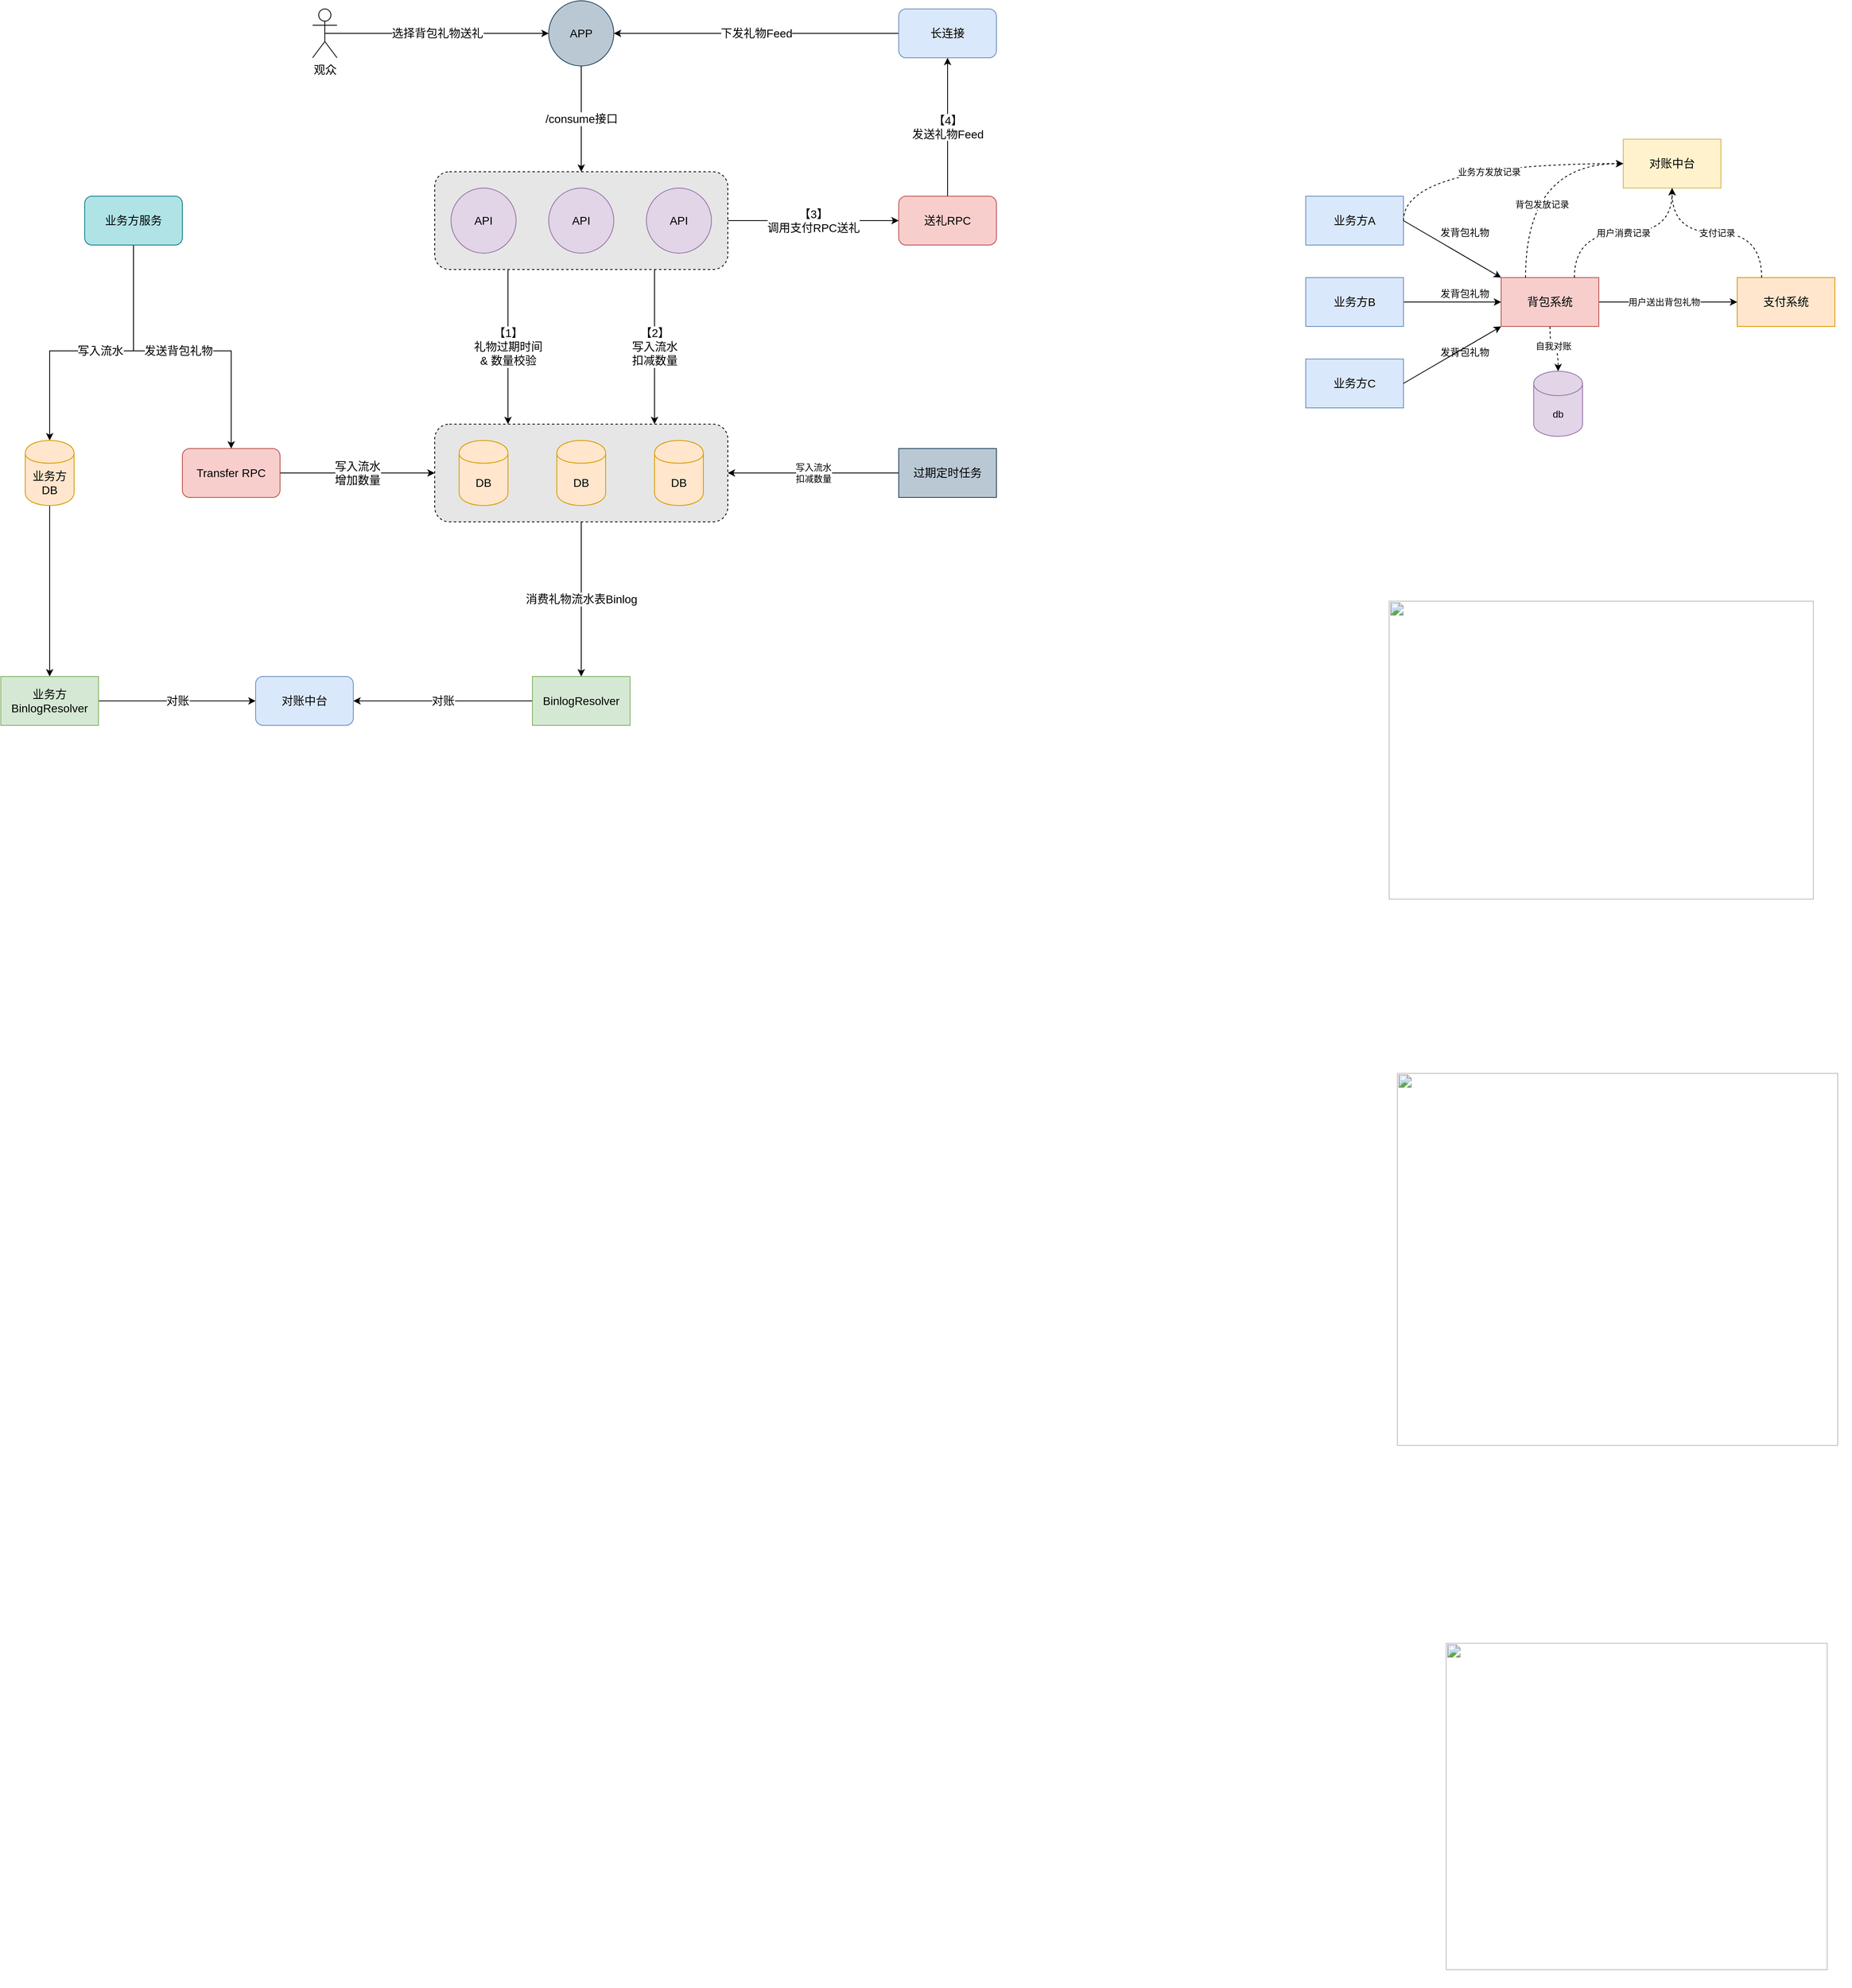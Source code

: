 <mxfile version="21.1.5" type="github">
  <diagram name="第 1 页" id="T0Va8UJ4iWSqnu5BUeQg">
    <mxGraphModel dx="4558" dy="2094" grid="1" gridSize="10" guides="1" tooltips="1" connect="1" arrows="1" fold="1" page="1" pageScale="1" pageWidth="827" pageHeight="1169" math="0" shadow="0">
      <root>
        <mxCell id="0" />
        <mxCell id="1" parent="0" />
        <mxCell id="EWQLthnVimHrSyFKvf6X-1" value="【1】&lt;br&gt;礼物过期时间&lt;br&gt;&amp;amp; 数量校验" style="edgeStyle=orthogonalEdgeStyle;rounded=0;orthogonalLoop=1;jettySize=auto;html=1;exitX=0.25;exitY=1;exitDx=0;exitDy=0;entryX=0.25;entryY=0;entryDx=0;entryDy=0;fontSize=14;" edge="1" parent="1" source="EWQLthnVimHrSyFKvf6X-5" target="EWQLthnVimHrSyFKvf6X-14">
          <mxGeometry relative="1" as="geometry" />
        </mxCell>
        <mxCell id="EWQLthnVimHrSyFKvf6X-2" value="【2】&lt;br&gt;写入流水&lt;br&gt;扣减数量" style="edgeStyle=orthogonalEdgeStyle;rounded=0;orthogonalLoop=1;jettySize=auto;html=1;exitX=0.75;exitY=1;exitDx=0;exitDy=0;entryX=0.75;entryY=0;entryDx=0;entryDy=0;fontSize=14;" edge="1" parent="1" source="EWQLthnVimHrSyFKvf6X-5" target="EWQLthnVimHrSyFKvf6X-14">
          <mxGeometry relative="1" as="geometry" />
        </mxCell>
        <mxCell id="EWQLthnVimHrSyFKvf6X-3" value="【3】&lt;br&gt;调用支付RPC送礼" style="edgeStyle=orthogonalEdgeStyle;rounded=0;orthogonalLoop=1;jettySize=auto;html=1;exitX=1;exitY=0.5;exitDx=0;exitDy=0;fontSize=14;" edge="1" parent="1" source="EWQLthnVimHrSyFKvf6X-5" target="EWQLthnVimHrSyFKvf6X-20">
          <mxGeometry relative="1" as="geometry" />
        </mxCell>
        <mxCell id="EWQLthnVimHrSyFKvf6X-4" value="【4】&lt;br&gt;发送礼物Feed" style="rounded=0;orthogonalLoop=1;jettySize=auto;html=1;exitX=0.5;exitY=0;exitDx=0;exitDy=0;entryX=0.5;entryY=1;entryDx=0;entryDy=0;fontSize=14;" edge="1" parent="1" source="EWQLthnVimHrSyFKvf6X-20" target="EWQLthnVimHrSyFKvf6X-22">
          <mxGeometry relative="1" as="geometry" />
        </mxCell>
        <mxCell id="EWQLthnVimHrSyFKvf6X-5" value="" style="rounded=1;whiteSpace=wrap;html=1;fontSize=14;labelBackgroundColor=none;fillColor=#E6E6E6;strokeColor=#000000;dashed=1;" vertex="1" parent="1">
          <mxGeometry x="90" y="340" width="360" height="120" as="geometry" />
        </mxCell>
        <mxCell id="EWQLthnVimHrSyFKvf6X-6" value="&lt;span&gt;选择背包礼物送礼&lt;/span&gt;" style="edgeStyle=orthogonalEdgeStyle;rounded=0;orthogonalLoop=1;jettySize=auto;html=1;exitX=0.5;exitY=0.5;exitDx=0;exitDy=0;exitPerimeter=0;entryX=0;entryY=0.5;entryDx=0;entryDy=0;fontSize=14;" edge="1" parent="1" source="EWQLthnVimHrSyFKvf6X-7" target="EWQLthnVimHrSyFKvf6X-9">
          <mxGeometry relative="1" as="geometry" />
        </mxCell>
        <mxCell id="EWQLthnVimHrSyFKvf6X-7" value="观众" style="shape=umlActor;verticalLabelPosition=bottom;labelBackgroundColor=#ffffff;verticalAlign=top;html=1;outlineConnect=0;fontSize=14;" vertex="1" parent="1">
          <mxGeometry x="-60" y="140" width="30" height="60" as="geometry" />
        </mxCell>
        <mxCell id="EWQLthnVimHrSyFKvf6X-8" value="&lt;span&gt;/consume接口&lt;/span&gt;" style="edgeStyle=orthogonalEdgeStyle;rounded=0;orthogonalLoop=1;jettySize=auto;html=1;exitX=0.5;exitY=1;exitDx=0;exitDy=0;fontSize=14;" edge="1" parent="1" source="EWQLthnVimHrSyFKvf6X-9" target="EWQLthnVimHrSyFKvf6X-5">
          <mxGeometry relative="1" as="geometry" />
        </mxCell>
        <mxCell id="EWQLthnVimHrSyFKvf6X-9" value="APP" style="ellipse;whiteSpace=wrap;html=1;aspect=fixed;fontSize=14;fillColor=#bac8d3;strokeColor=#23445d;" vertex="1" parent="1">
          <mxGeometry x="230" y="130" width="80" height="80" as="geometry" />
        </mxCell>
        <mxCell id="EWQLthnVimHrSyFKvf6X-10" value="API" style="ellipse;whiteSpace=wrap;html=1;aspect=fixed;fontSize=14;fillColor=#e1d5e7;strokeColor=#9673a6;" vertex="1" parent="1">
          <mxGeometry x="110" y="360" width="80" height="80" as="geometry" />
        </mxCell>
        <mxCell id="EWQLthnVimHrSyFKvf6X-11" value="API" style="ellipse;whiteSpace=wrap;html=1;aspect=fixed;fontSize=14;fillColor=#e1d5e7;strokeColor=#9673a6;" vertex="1" parent="1">
          <mxGeometry x="230" y="360" width="80" height="80" as="geometry" />
        </mxCell>
        <mxCell id="EWQLthnVimHrSyFKvf6X-12" value="API" style="ellipse;whiteSpace=wrap;html=1;aspect=fixed;fontSize=14;fillColor=#e1d5e7;strokeColor=#9673a6;" vertex="1" parent="1">
          <mxGeometry x="350" y="360" width="80" height="80" as="geometry" />
        </mxCell>
        <mxCell id="EWQLthnVimHrSyFKvf6X-13" value="消费礼物流水表Binlog" style="edgeStyle=orthogonalEdgeStyle;rounded=0;orthogonalLoop=1;jettySize=auto;html=1;exitX=0.5;exitY=1;exitDx=0;exitDy=0;fontSize=14;" edge="1" parent="1" source="EWQLthnVimHrSyFKvf6X-14" target="EWQLthnVimHrSyFKvf6X-19">
          <mxGeometry relative="1" as="geometry" />
        </mxCell>
        <mxCell id="EWQLthnVimHrSyFKvf6X-14" value="" style="rounded=1;whiteSpace=wrap;html=1;fontSize=14;labelBackgroundColor=none;fillColor=#E6E6E6;strokeColor=#000000;dashed=1;" vertex="1" parent="1">
          <mxGeometry x="90" y="650" width="360" height="120" as="geometry" />
        </mxCell>
        <mxCell id="EWQLthnVimHrSyFKvf6X-15" value="DB" style="shape=cylinder;whiteSpace=wrap;html=1;boundedLbl=1;backgroundOutline=1;labelBackgroundColor=none;strokeColor=#d79b00;fillColor=#ffe6cc;fontSize=14;" vertex="1" parent="1">
          <mxGeometry x="120" y="670" width="60" height="80" as="geometry" />
        </mxCell>
        <mxCell id="EWQLthnVimHrSyFKvf6X-16" value="DB" style="shape=cylinder;whiteSpace=wrap;html=1;boundedLbl=1;backgroundOutline=1;labelBackgroundColor=none;strokeColor=#d79b00;fillColor=#ffe6cc;fontSize=14;" vertex="1" parent="1">
          <mxGeometry x="240" y="670" width="60" height="80" as="geometry" />
        </mxCell>
        <mxCell id="EWQLthnVimHrSyFKvf6X-17" value="DB" style="shape=cylinder;whiteSpace=wrap;html=1;boundedLbl=1;backgroundOutline=1;labelBackgroundColor=none;strokeColor=#d79b00;fillColor=#ffe6cc;fontSize=14;" vertex="1" parent="1">
          <mxGeometry x="360" y="670" width="60" height="80" as="geometry" />
        </mxCell>
        <mxCell id="EWQLthnVimHrSyFKvf6X-18" value="对账" style="edgeStyle=orthogonalEdgeStyle;rounded=0;orthogonalLoop=1;jettySize=auto;html=1;exitX=0;exitY=0.5;exitDx=0;exitDy=0;entryX=1;entryY=0.5;entryDx=0;entryDy=0;fontSize=14;" edge="1" parent="1" source="EWQLthnVimHrSyFKvf6X-19" target="EWQLthnVimHrSyFKvf6X-32">
          <mxGeometry relative="1" as="geometry" />
        </mxCell>
        <mxCell id="EWQLthnVimHrSyFKvf6X-19" value="BinlogResolver" style="rounded=0;whiteSpace=wrap;html=1;labelBackgroundColor=none;strokeColor=#82b366;fillColor=#d5e8d4;fontSize=14;" vertex="1" parent="1">
          <mxGeometry x="210" y="960" width="120" height="60" as="geometry" />
        </mxCell>
        <mxCell id="EWQLthnVimHrSyFKvf6X-20" value="送礼RPC" style="rounded=1;whiteSpace=wrap;html=1;labelBackgroundColor=none;strokeColor=#b85450;fillColor=#f8cecc;fontSize=14;" vertex="1" parent="1">
          <mxGeometry x="660" y="370" width="120" height="60" as="geometry" />
        </mxCell>
        <mxCell id="EWQLthnVimHrSyFKvf6X-21" value="下发礼物Feed" style="edgeStyle=none;rounded=0;orthogonalLoop=1;jettySize=auto;html=1;exitX=0;exitY=0.5;exitDx=0;exitDy=0;entryX=1;entryY=0.5;entryDx=0;entryDy=0;fontSize=14;" edge="1" parent="1" source="EWQLthnVimHrSyFKvf6X-22" target="EWQLthnVimHrSyFKvf6X-9">
          <mxGeometry relative="1" as="geometry" />
        </mxCell>
        <mxCell id="EWQLthnVimHrSyFKvf6X-22" value="长连接" style="rounded=1;whiteSpace=wrap;html=1;labelBackgroundColor=none;strokeColor=#6c8ebf;fillColor=#dae8fc;fontSize=14;" vertex="1" parent="1">
          <mxGeometry x="660" y="140" width="120" height="60" as="geometry" />
        </mxCell>
        <mxCell id="EWQLthnVimHrSyFKvf6X-23" value="写入流水&lt;br&gt;增加数量" style="edgeStyle=none;rounded=0;orthogonalLoop=1;jettySize=auto;html=1;exitX=1;exitY=0.5;exitDx=0;exitDy=0;entryX=0;entryY=0.5;entryDx=0;entryDy=0;fontSize=14;" edge="1" parent="1" source="EWQLthnVimHrSyFKvf6X-24" target="EWQLthnVimHrSyFKvf6X-14">
          <mxGeometry relative="1" as="geometry" />
        </mxCell>
        <mxCell id="EWQLthnVimHrSyFKvf6X-24" value="Transfer RPC" style="rounded=1;whiteSpace=wrap;html=1;labelBackgroundColor=none;strokeColor=#b85450;fillColor=#f8cecc;fontSize=14;" vertex="1" parent="1">
          <mxGeometry x="-220" y="680" width="120" height="60" as="geometry" />
        </mxCell>
        <mxCell id="EWQLthnVimHrSyFKvf6X-25" value="发送背包礼物" style="edgeStyle=orthogonalEdgeStyle;rounded=0;orthogonalLoop=1;jettySize=auto;html=1;exitX=0.5;exitY=1;exitDx=0;exitDy=0;fontSize=14;" edge="1" parent="1" source="EWQLthnVimHrSyFKvf6X-27" target="EWQLthnVimHrSyFKvf6X-24">
          <mxGeometry relative="1" as="geometry">
            <Array as="points">
              <mxPoint x="-280" y="560" />
              <mxPoint x="-160" y="560" />
            </Array>
          </mxGeometry>
        </mxCell>
        <mxCell id="EWQLthnVimHrSyFKvf6X-26" value="写入流水" style="edgeStyle=orthogonalEdgeStyle;rounded=0;orthogonalLoop=1;jettySize=auto;html=1;exitX=0.5;exitY=1;exitDx=0;exitDy=0;entryX=0.5;entryY=0;entryDx=0;entryDy=0;fontSize=14;" edge="1" parent="1" source="EWQLthnVimHrSyFKvf6X-27" target="EWQLthnVimHrSyFKvf6X-29">
          <mxGeometry relative="1" as="geometry">
            <Array as="points">
              <mxPoint x="-280" y="560" />
              <mxPoint x="-383" y="560" />
            </Array>
          </mxGeometry>
        </mxCell>
        <mxCell id="EWQLthnVimHrSyFKvf6X-27" value="业务方服务" style="rounded=1;whiteSpace=wrap;html=1;labelBackgroundColor=none;strokeColor=#0e8088;fillColor=#b0e3e6;fontSize=14;" vertex="1" parent="1">
          <mxGeometry x="-340" y="370" width="120" height="60" as="geometry" />
        </mxCell>
        <mxCell id="EWQLthnVimHrSyFKvf6X-28" style="edgeStyle=orthogonalEdgeStyle;rounded=0;orthogonalLoop=1;jettySize=auto;html=1;exitX=0.5;exitY=1;exitDx=0;exitDy=0;fontSize=14;" edge="1" parent="1" source="EWQLthnVimHrSyFKvf6X-29" target="EWQLthnVimHrSyFKvf6X-31">
          <mxGeometry relative="1" as="geometry" />
        </mxCell>
        <mxCell id="EWQLthnVimHrSyFKvf6X-29" value="业务方&lt;br&gt;DB" style="shape=cylinder;whiteSpace=wrap;html=1;boundedLbl=1;backgroundOutline=1;labelBackgroundColor=none;strokeColor=#d79b00;fillColor=#ffe6cc;fontSize=14;" vertex="1" parent="1">
          <mxGeometry x="-413" y="670" width="60" height="80" as="geometry" />
        </mxCell>
        <mxCell id="EWQLthnVimHrSyFKvf6X-30" value="对账" style="edgeStyle=orthogonalEdgeStyle;rounded=0;orthogonalLoop=1;jettySize=auto;html=1;exitX=1;exitY=0.5;exitDx=0;exitDy=0;entryX=0;entryY=0.5;entryDx=0;entryDy=0;fontSize=14;" edge="1" parent="1" source="EWQLthnVimHrSyFKvf6X-31" target="EWQLthnVimHrSyFKvf6X-32">
          <mxGeometry relative="1" as="geometry" />
        </mxCell>
        <mxCell id="EWQLthnVimHrSyFKvf6X-31" value="业务方BinlogResolver" style="rounded=0;whiteSpace=wrap;html=1;labelBackgroundColor=none;strokeColor=#82b366;fillColor=#d5e8d4;fontSize=14;" vertex="1" parent="1">
          <mxGeometry x="-443" y="960" width="120" height="60" as="geometry" />
        </mxCell>
        <mxCell id="EWQLthnVimHrSyFKvf6X-32" value="对账中台" style="rounded=1;whiteSpace=wrap;html=1;labelBackgroundColor=none;strokeColor=#6c8ebf;fillColor=#dae8fc;fontSize=14;" vertex="1" parent="1">
          <mxGeometry x="-130" y="960" width="120" height="60" as="geometry" />
        </mxCell>
        <mxCell id="EWQLthnVimHrSyFKvf6X-33" value="写入流水&lt;br&gt;扣减数量" style="edgeStyle=orthogonalEdgeStyle;rounded=0;orthogonalLoop=1;jettySize=auto;html=1;exitX=0;exitY=0.5;exitDx=0;exitDy=0;entryX=1;entryY=0.5;entryDx=0;entryDy=0;" edge="1" parent="1" source="EWQLthnVimHrSyFKvf6X-34" target="EWQLthnVimHrSyFKvf6X-14">
          <mxGeometry relative="1" as="geometry" />
        </mxCell>
        <mxCell id="EWQLthnVimHrSyFKvf6X-34" value="过期定时任务" style="rounded=0;whiteSpace=wrap;html=1;labelBackgroundColor=none;strokeColor=#23445d;fillColor=#bac8d3;fontSize=14;" vertex="1" parent="1">
          <mxGeometry x="660" y="680" width="120" height="60" as="geometry" />
        </mxCell>
        <mxCell id="EWQLthnVimHrSyFKvf6X-35" value="&lt;font style=&quot;font-size: 14px&quot;&gt;业务方A&lt;/font&gt;" style="rounded=0;whiteSpace=wrap;html=1;fillColor=#dae8fc;strokeColor=#6c8ebf;" vertex="1" parent="1">
          <mxGeometry x="1160" y="370" width="120" height="60" as="geometry" />
        </mxCell>
        <mxCell id="EWQLthnVimHrSyFKvf6X-36" value="" style="edgeStyle=orthogonalEdgeStyle;rounded=0;orthogonalLoop=1;jettySize=auto;html=1;" edge="1" parent="1" source="EWQLthnVimHrSyFKvf6X-37">
          <mxGeometry relative="1" as="geometry">
            <mxPoint x="1400" y="500" as="targetPoint" />
          </mxGeometry>
        </mxCell>
        <mxCell id="EWQLthnVimHrSyFKvf6X-37" value="&lt;span style=&quot;font-size: 14px;&quot;&gt;业务方B&lt;/span&gt;" style="rounded=0;whiteSpace=wrap;html=1;fillColor=#dae8fc;strokeColor=#6c8ebf;" vertex="1" parent="1">
          <mxGeometry x="1160" y="470" width="120" height="60" as="geometry" />
        </mxCell>
        <mxCell id="EWQLthnVimHrSyFKvf6X-38" value="&lt;span style=&quot;font-size: 14px;&quot;&gt;业务方C&lt;/span&gt;" style="rounded=0;whiteSpace=wrap;html=1;fillColor=#dae8fc;strokeColor=#6c8ebf;" vertex="1" parent="1">
          <mxGeometry x="1160" y="570" width="120" height="60" as="geometry" />
        </mxCell>
        <mxCell id="EWQLthnVimHrSyFKvf6X-39" value="&lt;font style=&quot;font-size: 14px&quot;&gt;对账中台&lt;/font&gt;" style="rounded=0;whiteSpace=wrap;html=1;fillColor=#fff2cc;strokeColor=#d6b656;" vertex="1" parent="1">
          <mxGeometry x="1550" y="300" width="120" height="60" as="geometry" />
        </mxCell>
        <mxCell id="EWQLthnVimHrSyFKvf6X-40" value="&lt;span style=&quot;font-size: 14px&quot;&gt;支付系统&lt;/span&gt;" style="rounded=0;whiteSpace=wrap;html=1;fillColor=#ffe6cc;strokeColor=#d79b00;" vertex="1" parent="1">
          <mxGeometry x="1690" y="470" width="120" height="60" as="geometry" />
        </mxCell>
        <mxCell id="EWQLthnVimHrSyFKvf6X-41" value="" style="endArrow=classic;html=1;exitX=1;exitY=0.5;exitDx=0;exitDy=0;entryX=0;entryY=0;entryDx=0;entryDy=0;" edge="1" parent="1" source="EWQLthnVimHrSyFKvf6X-35" target="EWQLthnVimHrSyFKvf6X-51">
          <mxGeometry width="50" height="50" relative="1" as="geometry">
            <mxPoint x="1360" y="640" as="sourcePoint" />
            <mxPoint x="1400" y="460" as="targetPoint" />
          </mxGeometry>
        </mxCell>
        <mxCell id="EWQLthnVimHrSyFKvf6X-42" value="" style="endArrow=classic;html=1;exitX=1;exitY=0.5;exitDx=0;exitDy=0;entryX=0;entryY=1;entryDx=0;entryDy=0;" edge="1" parent="1" source="EWQLthnVimHrSyFKvf6X-38" target="EWQLthnVimHrSyFKvf6X-51">
          <mxGeometry width="50" height="50" relative="1" as="geometry">
            <mxPoint x="1360" y="640" as="sourcePoint" />
            <mxPoint x="1408.02" y="535.04" as="targetPoint" />
          </mxGeometry>
        </mxCell>
        <mxCell id="EWQLthnVimHrSyFKvf6X-43" value="发背包礼物" style="text;html=1;align=center;verticalAlign=middle;resizable=0;points=[];autosize=1;" vertex="1" parent="1">
          <mxGeometry x="1315" y="400" width="80" height="30" as="geometry" />
        </mxCell>
        <mxCell id="EWQLthnVimHrSyFKvf6X-44" value="&lt;span style=&quot;color: rgba(0, 0, 0, 0); font-family: monospace; font-size: 0px; text-align: start;&quot;&gt;%3CmxGraphModel%3E%3Croot%3E%3CmxCell%20id%3D%220%22%2F%3E%3CmxCell%20id%3D%221%22%20parent%3D%220%22%2F%3E%3CmxCell%20id%3D%222%22%20value%3D%22%E5%8F%91%E8%83%8C%E5%8C%85%E7%A4%BC%E7%89%A9%22%20style%3D%22text%3Bhtml%3D1%3Balign%3Dcenter%3BverticalAlign%3Dmiddle%3Bresizable%3D0%3Bpoints%3D%5B%5D%3Bautosize%3D1%3B%22%20vertex%3D%221%22%20parent%3D%221%22%3E%3CmxGeometry%20x%3D%22355%22%20y%3D%22365%22%20width%3D%2280%22%20height%3D%2230%22%20as%3D%22geometry%22%2F%3E%3C%2FmxCell%3E%3C%2Froot%3E%3C%2FmxGraphModel%3E&lt;/span&gt;" style="text;html=1;align=center;verticalAlign=middle;resizable=0;points=[];autosize=1;" vertex="1" parent="1">
          <mxGeometry x="1345" y="547" width="20" height="30" as="geometry" />
        </mxCell>
        <mxCell id="EWQLthnVimHrSyFKvf6X-45" value="发背包礼物" style="text;html=1;align=center;verticalAlign=middle;resizable=0;points=[];autosize=1;" vertex="1" parent="1">
          <mxGeometry x="1315" y="475" width="80" height="30" as="geometry" />
        </mxCell>
        <mxCell id="EWQLthnVimHrSyFKvf6X-46" value="发背包礼物" style="text;html=1;align=center;verticalAlign=middle;resizable=0;points=[];autosize=1;" vertex="1" parent="1">
          <mxGeometry x="1315" y="547" width="80" height="30" as="geometry" />
        </mxCell>
        <mxCell id="EWQLthnVimHrSyFKvf6X-47" value="" style="edgeStyle=orthogonalEdgeStyle;rounded=0;orthogonalLoop=1;jettySize=auto;html=1;" edge="1" parent="1" source="EWQLthnVimHrSyFKvf6X-51" target="EWQLthnVimHrSyFKvf6X-40">
          <mxGeometry relative="1" as="geometry" />
        </mxCell>
        <mxCell id="EWQLthnVimHrSyFKvf6X-48" value="用户送出背包礼物" style="edgeLabel;html=1;align=center;verticalAlign=middle;resizable=0;points=[];" vertex="1" connectable="0" parent="EWQLthnVimHrSyFKvf6X-47">
          <mxGeometry x="-0.292" relative="1" as="geometry">
            <mxPoint x="20" as="offset" />
          </mxGeometry>
        </mxCell>
        <mxCell id="EWQLthnVimHrSyFKvf6X-49" value="" style="edgeStyle=orthogonalEdgeStyle;curved=1;rounded=0;orthogonalLoop=1;jettySize=auto;html=1;dashed=1;" edge="1" parent="1" source="EWQLthnVimHrSyFKvf6X-51" target="EWQLthnVimHrSyFKvf6X-57">
          <mxGeometry relative="1" as="geometry" />
        </mxCell>
        <mxCell id="EWQLthnVimHrSyFKvf6X-50" value="自我对账" style="edgeLabel;html=1;align=center;verticalAlign=middle;resizable=0;points=[];" vertex="1" connectable="0" parent="EWQLthnVimHrSyFKvf6X-49">
          <mxGeometry x="-0.308" y="4" relative="1" as="geometry">
            <mxPoint y="1" as="offset" />
          </mxGeometry>
        </mxCell>
        <mxCell id="EWQLthnVimHrSyFKvf6X-51" value="&lt;font style=&quot;font-size: 14px&quot;&gt;背包系统&lt;/font&gt;" style="rounded=0;whiteSpace=wrap;html=1;fillColor=#f8cecc;strokeColor=#b85450;" vertex="1" parent="1">
          <mxGeometry x="1400" y="470" width="120" height="60" as="geometry" />
        </mxCell>
        <mxCell id="EWQLthnVimHrSyFKvf6X-52" value="" style="endArrow=classic;html=1;rounded=0;exitX=1;exitY=0.5;exitDx=0;exitDy=0;entryX=0;entryY=0.5;entryDx=0;entryDy=0;edgeStyle=orthogonalEdgeStyle;curved=1;dashed=1;" edge="1" parent="1" source="EWQLthnVimHrSyFKvf6X-35" target="EWQLthnVimHrSyFKvf6X-39">
          <mxGeometry width="50" height="50" relative="1" as="geometry">
            <mxPoint x="1420" y="510" as="sourcePoint" />
            <mxPoint x="1470" y="460" as="targetPoint" />
            <Array as="points">
              <mxPoint x="1280" y="330" />
            </Array>
          </mxGeometry>
        </mxCell>
        <mxCell id="EWQLthnVimHrSyFKvf6X-53" value="业务方发放记录" style="edgeLabel;html=1;align=center;verticalAlign=middle;resizable=0;points=[];" vertex="1" connectable="0" parent="EWQLthnVimHrSyFKvf6X-52">
          <mxGeometry x="-0.013" y="-2" relative="1" as="geometry">
            <mxPoint x="7" y="8" as="offset" />
          </mxGeometry>
        </mxCell>
        <mxCell id="EWQLthnVimHrSyFKvf6X-54" value="背包发放记录" style="endArrow=classic;html=1;rounded=0;curved=1;entryX=0;entryY=0.5;entryDx=0;entryDy=0;exitX=0.25;exitY=0;exitDx=0;exitDy=0;edgeStyle=orthogonalEdgeStyle;dashed=1;" edge="1" parent="1" source="EWQLthnVimHrSyFKvf6X-51" target="EWQLthnVimHrSyFKvf6X-39">
          <mxGeometry x="-0.308" y="-20" width="50" height="50" relative="1" as="geometry">
            <mxPoint x="1420" y="510" as="sourcePoint" />
            <mxPoint x="1470" y="460" as="targetPoint" />
            <mxPoint as="offset" />
          </mxGeometry>
        </mxCell>
        <mxCell id="EWQLthnVimHrSyFKvf6X-55" value="支付记录" style="endArrow=classic;html=1;rounded=0;curved=1;exitX=0.25;exitY=0;exitDx=0;exitDy=0;entryX=0.5;entryY=1;entryDx=0;entryDy=0;edgeStyle=orthogonalEdgeStyle;dashed=1;" edge="1" parent="1" source="EWQLthnVimHrSyFKvf6X-40" target="EWQLthnVimHrSyFKvf6X-39">
          <mxGeometry width="50" height="50" relative="1" as="geometry">
            <mxPoint x="1420" y="510" as="sourcePoint" />
            <mxPoint x="1470" y="460" as="targetPoint" />
          </mxGeometry>
        </mxCell>
        <mxCell id="EWQLthnVimHrSyFKvf6X-56" value="用户消费记录" style="endArrow=classic;html=1;rounded=0;curved=1;entryX=0.5;entryY=1;entryDx=0;entryDy=0;exitX=0.75;exitY=0;exitDx=0;exitDy=0;edgeStyle=orthogonalEdgeStyle;dashed=1;" edge="1" parent="1" source="EWQLthnVimHrSyFKvf6X-51" target="EWQLthnVimHrSyFKvf6X-39">
          <mxGeometry width="50" height="50" relative="1" as="geometry">
            <mxPoint x="1420" y="510" as="sourcePoint" />
            <mxPoint x="1470" y="460" as="targetPoint" />
          </mxGeometry>
        </mxCell>
        <mxCell id="EWQLthnVimHrSyFKvf6X-57" value="db" style="shape=cylinder3;whiteSpace=wrap;html=1;boundedLbl=1;backgroundOutline=1;size=15;fillColor=#e1d5e7;strokeColor=#9673a6;" vertex="1" parent="1">
          <mxGeometry x="1440" y="585" width="60" height="80" as="geometry" />
        </mxCell>
        <mxCell id="EWQLthnVimHrSyFKvf6X-59" value="&lt;meta charset=&quot;utf-8&quot;&gt;&lt;span data-source-doc-id=&quot;fcAA1dJSMC6Ypv6BkzYCkOrtA&quot; id=&quot;clipboard-source-id-prefix-%880ffaeedc4-6936-4a48-466b-08101bae96dc&quot; style=&quot;font-size: 15px; font-family: Arial, &amp;quot;Microsoft YaHei&amp;quot;, 微软雅黑, 黑体, Heiti, sans-serif, SimSun, 宋体, serif; color: rgb(0, 0, 0); background-color: transparent; font-weight: normal; font-style: normal; font-variant: normal; text-decoration: none; vertical-align: baseline;&quot;&gt;&lt;img style=&quot;border: none; transform: rotate(0.00rad); -webkit-transform: rotate(0.00rad);&quot; height=&quot;367px;&quot; width=&quot;522px;&quot; src=&quot;https://docs.corp.kuaishou.com/image/api/external/load/out?code=fcAA1dJSMC6Ypv6BkzYCkOrtA:8103337829194578296fcAA1dJSMC6Ypv6BkzYCkOrtA:1681099178374&quot;&gt;&lt;/span&gt;" style="text;whiteSpace=wrap;html=1;" vertex="1" parent="1">
          <mxGeometry x="1260" y="860" width="560" height="390" as="geometry" />
        </mxCell>
        <mxCell id="EWQLthnVimHrSyFKvf6X-60" value="&lt;meta charset=&quot;utf-8&quot;&gt;&lt;span data-source-doc-id=&quot;fcAA1dJSMC6Ypv6BkzYCkOrtA&quot; id=&quot;clipboard-source-id-prefix-%880ffaeedc4-6936-82f2-265a-2ec7bd81b42b&quot; style=&quot;font-size: 15px; font-family: Arial, &amp;quot;Microsoft YaHei&amp;quot;, 微软雅黑, 黑体, Heiti, sans-serif, SimSun, 宋体, serif; color: rgb(0, 0, 0); background-color: transparent; font-weight: normal; font-style: normal; font-variant: normal; text-decoration: none; vertical-align: baseline;&quot;&gt;&lt;img style=&quot;border: none; transform: rotate(0.00rad); -webkit-transform: rotate(0.00rad);&quot; height=&quot;458px;&quot; width=&quot;542px;&quot; src=&quot;https://docs.corp.kuaishou.com/image/api/external/load/out?code=fcAA1dJSMC6Ypv6BkzYCkOrtA:-6850877776334157306fcAA1dJSMC6Ypv6BkzYCkOrtA:1681099192881&quot;&gt;&lt;/span&gt;" style="text;whiteSpace=wrap;html=1;" vertex="1" parent="1">
          <mxGeometry x="1270" y="1440" width="560" height="490" as="geometry" />
        </mxCell>
        <mxCell id="EWQLthnVimHrSyFKvf6X-61" value="&lt;meta charset=&quot;utf-8&quot;&gt;&lt;span data-source-doc-id=&quot;fcAA1dJSMC6Ypv6BkzYCkOrtA&quot; id=&quot;clipboard-source-id-prefix-%880ffaeedc4-6936-c019-783e-e8abf2e3611b&quot; style=&quot;font-size: 15px; font-family: Arial, &amp;quot;Microsoft YaHei&amp;quot;, 微软雅黑, 黑体, Heiti, sans-serif, SimSun, 宋体, serif; color: rgb(0, 0, 0); background-color: transparent; font-weight: normal; font-style: normal; font-variant: normal; text-decoration: none; vertical-align: baseline;&quot;&gt;&lt;img style=&quot;border: none; transform: rotate(0.00rad); -webkit-transform: rotate(0.00rad);&quot; height=&quot;402px;&quot; width=&quot;469px;&quot; src=&quot;https://docs.corp.kuaishou.com/image/api/external/load/out?code=fcAA1dJSMC6Ypv6BkzYCkOrtA:9014493614051417900fcAA1dJSMC6Ypv6BkzYCkOrtA:1681099208535&quot;&gt;&lt;/span&gt;" style="text;whiteSpace=wrap;html=1;" vertex="1" parent="1">
          <mxGeometry x="1330" y="2140" width="500" height="430" as="geometry" />
        </mxCell>
      </root>
    </mxGraphModel>
  </diagram>
</mxfile>
